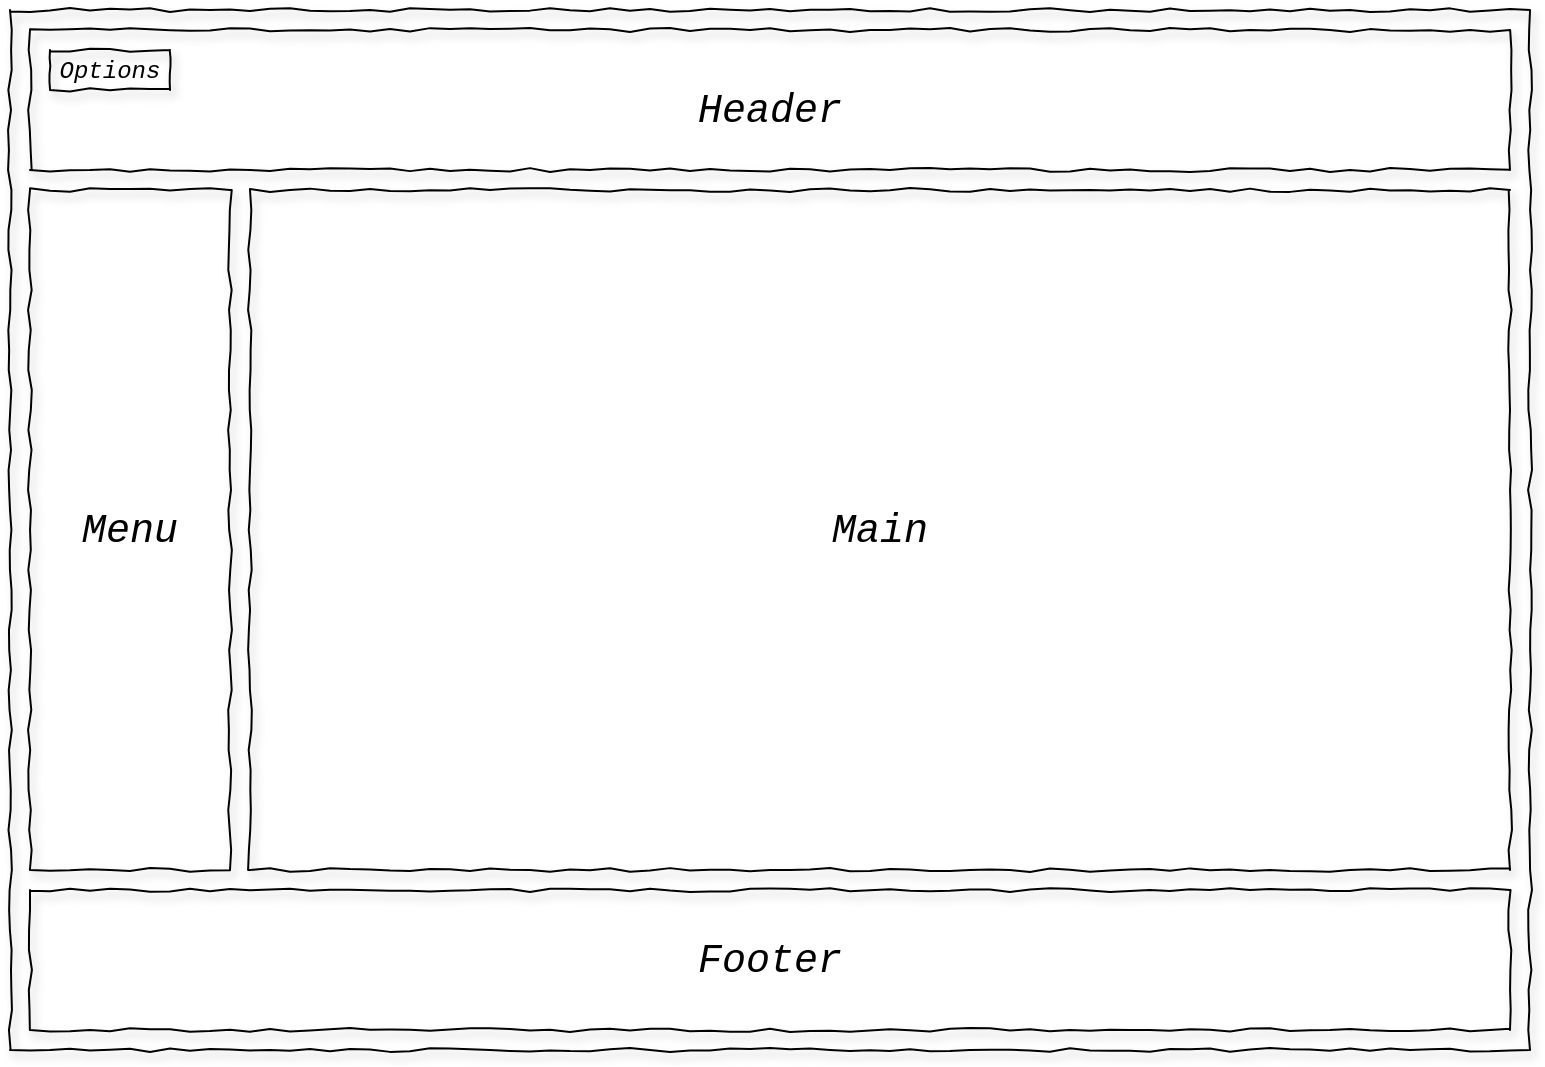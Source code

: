 <mxfile version="12.9.9" type="device"><diagram id="F-oXdx_-EpVkgBZQYcIN" name="Page-1"><mxGraphModel dx="1086" dy="806" grid="1" gridSize="10" guides="1" tooltips="1" connect="1" arrows="1" fold="1" page="1" pageScale="1" pageWidth="850" pageHeight="1100" math="0" shadow="0"><root><mxCell id="0"/><mxCell id="1" parent="0"/><mxCell id="HYT19XSGUWnk3DxrXKXs-1" value="" style="rounded=0;whiteSpace=wrap;html=1;shadow=1;comic=1;fillColor=none;gradientColor=#ffffff;gradientDirection=north;" vertex="1" parent="1"><mxGeometry x="40" y="200" width="760" height="520" as="geometry"/></mxCell><mxCell id="HYT19XSGUWnk3DxrXKXs-2" value="" style="rounded=0;whiteSpace=wrap;html=1;shadow=1;comic=1;fillColor=none;gradientColor=#ffffff;gradientDirection=north;" vertex="1" parent="1"><mxGeometry x="50" y="210" width="740" height="70" as="geometry"/></mxCell><mxCell id="HYT19XSGUWnk3DxrXKXs-3" value="" style="rounded=0;whiteSpace=wrap;html=1;shadow=1;comic=1;fillColor=none;gradientColor=#ffffff;gradientDirection=north;" vertex="1" parent="1"><mxGeometry x="50" y="640" width="740" height="70" as="geometry"/></mxCell><mxCell id="HYT19XSGUWnk3DxrXKXs-4" value="" style="rounded=0;whiteSpace=wrap;html=1;shadow=1;comic=1;fillColor=none;gradientColor=#ffffff;gradientDirection=north;" vertex="1" parent="1"><mxGeometry x="50" y="290" width="100" height="340" as="geometry"/></mxCell><mxCell id="HYT19XSGUWnk3DxrXKXs-5" value="" style="rounded=0;whiteSpace=wrap;html=1;shadow=1;comic=1;fillColor=none;gradientColor=#ffffff;gradientDirection=north;" vertex="1" parent="1"><mxGeometry x="160" y="290" width="630" height="340" as="geometry"/></mxCell><mxCell id="HYT19XSGUWnk3DxrXKXs-6" value="&lt;font style=&quot;font-size: 20px&quot;&gt;&lt;i&gt;Header&lt;/i&gt;&lt;/font&gt;" style="text;html=1;strokeColor=none;fillColor=none;align=center;verticalAlign=middle;whiteSpace=wrap;rounded=0;shadow=1;comic=1;labelBorderColor=none;labelBackgroundColor=none;fontFamily=Courier New;fontStyle=0" vertex="1" parent="1"><mxGeometry x="400" y="240" width="40" height="20" as="geometry"/></mxCell><mxCell id="HYT19XSGUWnk3DxrXKXs-7" value="&lt;font style=&quot;font-size: 20px&quot;&gt;&lt;i&gt;Footer&lt;/i&gt;&lt;/font&gt;" style="text;html=1;strokeColor=none;fillColor=none;align=center;verticalAlign=middle;whiteSpace=wrap;rounded=0;shadow=1;comic=1;labelBorderColor=none;labelBackgroundColor=none;fontFamily=Courier New;fontStyle=0" vertex="1" parent="1"><mxGeometry x="400" y="665" width="40" height="20" as="geometry"/></mxCell><mxCell id="HYT19XSGUWnk3DxrXKXs-8" value="&lt;font style=&quot;font-size: 20px&quot;&gt;&lt;i&gt;Main&lt;/i&gt;&lt;/font&gt;" style="text;html=1;strokeColor=none;fillColor=none;align=center;verticalAlign=middle;whiteSpace=wrap;rounded=0;shadow=1;comic=1;labelBorderColor=none;labelBackgroundColor=none;fontFamily=Courier New;fontStyle=0" vertex="1" parent="1"><mxGeometry x="455" y="450" width="40" height="20" as="geometry"/></mxCell><mxCell id="HYT19XSGUWnk3DxrXKXs-9" value="&lt;font style=&quot;font-size: 20px&quot;&gt;&lt;i&gt;Menu&lt;/i&gt;&lt;/font&gt;" style="text;html=1;strokeColor=none;fillColor=none;align=center;verticalAlign=middle;whiteSpace=wrap;rounded=0;shadow=1;comic=1;labelBorderColor=none;labelBackgroundColor=none;fontFamily=Courier New;fontStyle=0" vertex="1" parent="1"><mxGeometry x="80" y="450" width="40" height="20" as="geometry"/></mxCell><mxCell id="HYT19XSGUWnk3DxrXKXs-10" value="&lt;font face=&quot;Courier New&quot;&gt;&lt;i&gt;Options&lt;/i&gt;&lt;/font&gt;" style="rounded=0;whiteSpace=wrap;html=1;shadow=1;comic=1;fillColor=none;gradientColor=#ffffff;gradientDirection=north;" vertex="1" parent="1"><mxGeometry x="60" y="220" width="60" height="20" as="geometry"/></mxCell></root></mxGraphModel></diagram></mxfile>